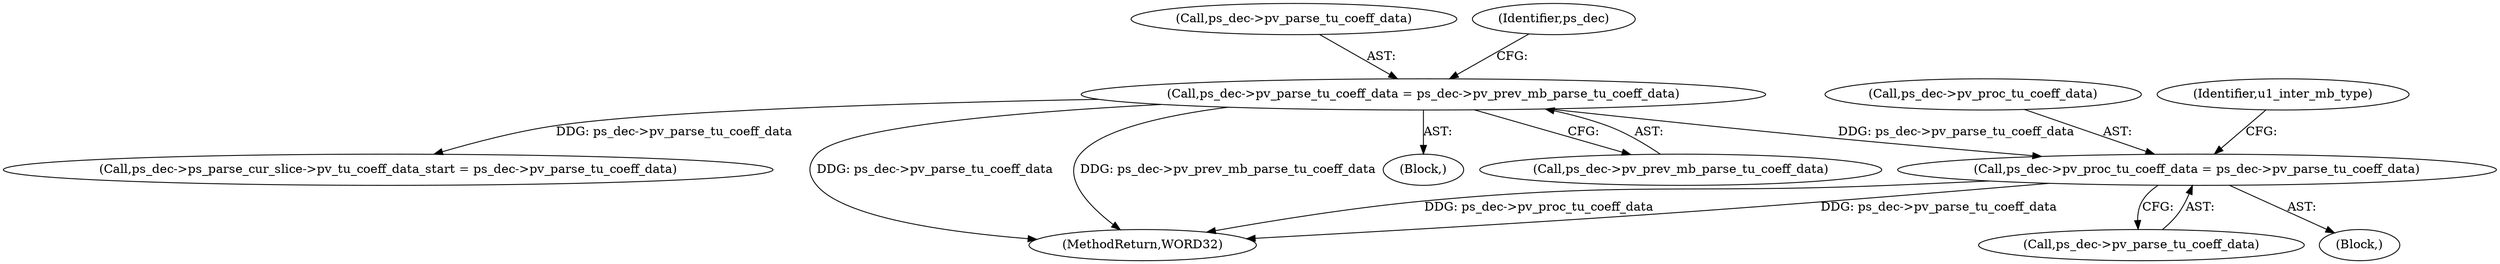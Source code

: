 digraph "0_Android_0b23c81c3dd9ec38f7e6806a3955fed1925541a0_1@pointer" {
"1000948" [label="(Call,ps_dec->pv_proc_tu_coeff_data = ps_dec->pv_parse_tu_coeff_data)"];
"1000631" [label="(Call,ps_dec->pv_parse_tu_coeff_data = ps_dec->pv_prev_mb_parse_tu_coeff_data)"];
"1000635" [label="(Call,ps_dec->pv_prev_mb_parse_tu_coeff_data)"];
"1000631" [label="(Call,ps_dec->pv_parse_tu_coeff_data = ps_dec->pv_prev_mb_parse_tu_coeff_data)"];
"1000632" [label="(Call,ps_dec->pv_parse_tu_coeff_data)"];
"1000947" [label="(Block,)"];
"1000937" [label="(Call,ps_dec->ps_parse_cur_slice->pv_tu_coeff_data_start = ps_dec->pv_parse_tu_coeff_data)"];
"1000640" [label="(Identifier,ps_dec)"];
"1000949" [label="(Call,ps_dec->pv_proc_tu_coeff_data)"];
"1001427" [label="(MethodReturn,WORD32)"];
"1000630" [label="(Block,)"];
"1000956" [label="(Identifier,u1_inter_mb_type)"];
"1000952" [label="(Call,ps_dec->pv_parse_tu_coeff_data)"];
"1000948" [label="(Call,ps_dec->pv_proc_tu_coeff_data = ps_dec->pv_parse_tu_coeff_data)"];
"1000948" -> "1000947"  [label="AST: "];
"1000948" -> "1000952"  [label="CFG: "];
"1000949" -> "1000948"  [label="AST: "];
"1000952" -> "1000948"  [label="AST: "];
"1000956" -> "1000948"  [label="CFG: "];
"1000948" -> "1001427"  [label="DDG: ps_dec->pv_parse_tu_coeff_data"];
"1000948" -> "1001427"  [label="DDG: ps_dec->pv_proc_tu_coeff_data"];
"1000631" -> "1000948"  [label="DDG: ps_dec->pv_parse_tu_coeff_data"];
"1000631" -> "1000630"  [label="AST: "];
"1000631" -> "1000635"  [label="CFG: "];
"1000632" -> "1000631"  [label="AST: "];
"1000635" -> "1000631"  [label="AST: "];
"1000640" -> "1000631"  [label="CFG: "];
"1000631" -> "1001427"  [label="DDG: ps_dec->pv_parse_tu_coeff_data"];
"1000631" -> "1001427"  [label="DDG: ps_dec->pv_prev_mb_parse_tu_coeff_data"];
"1000631" -> "1000937"  [label="DDG: ps_dec->pv_parse_tu_coeff_data"];
}
